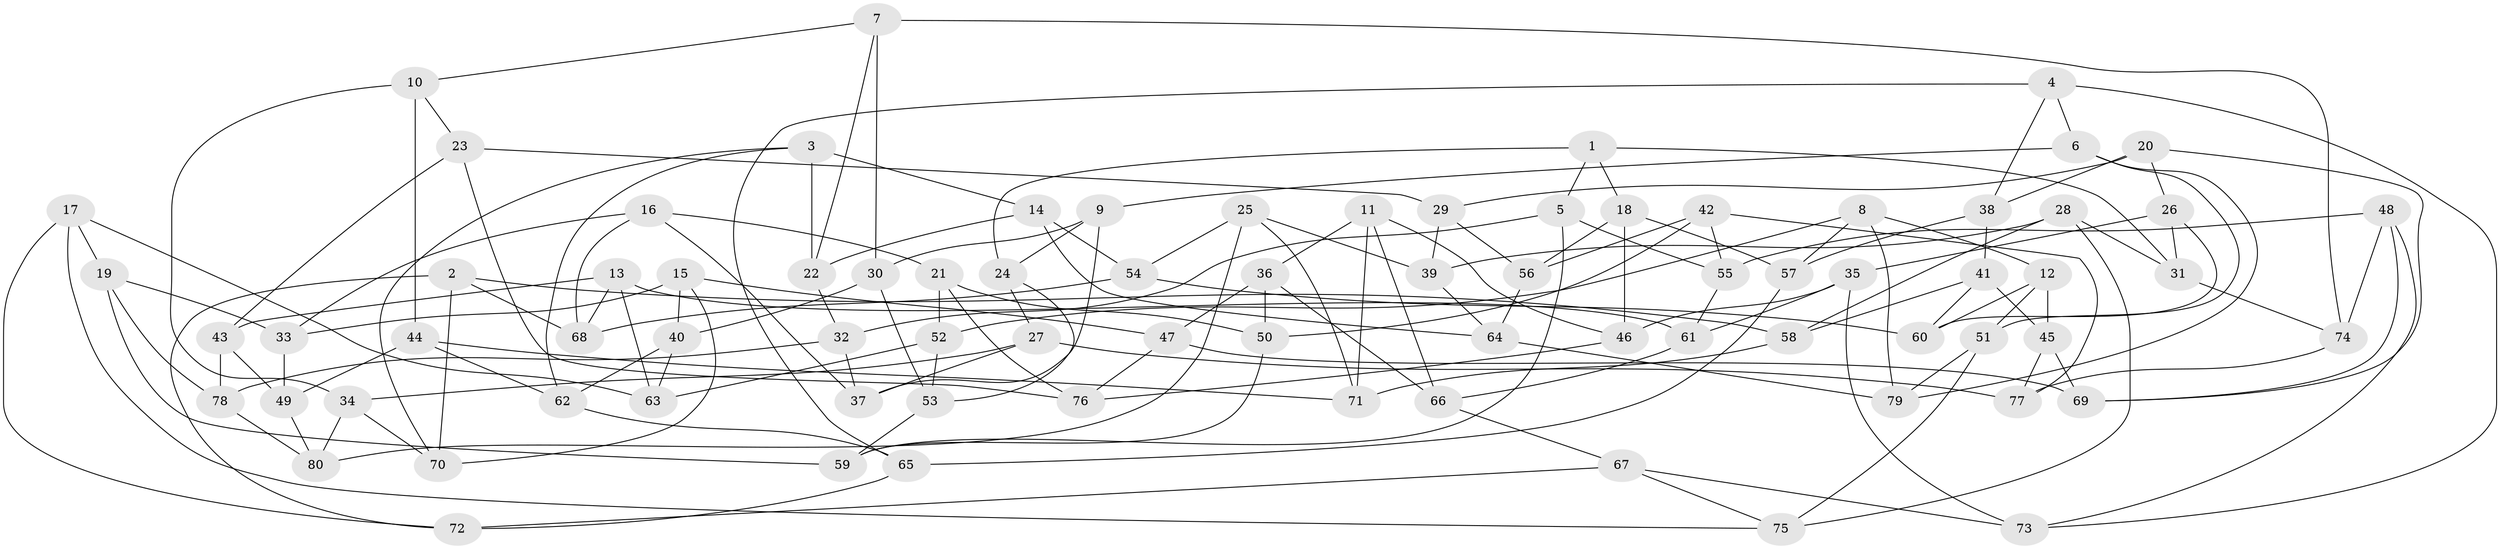 // coarse degree distribution, {4: 0.32653061224489793, 6: 0.5510204081632653, 3: 0.04081632653061224, 5: 0.08163265306122448}
// Generated by graph-tools (version 1.1) at 2025/52/02/27/25 19:52:34]
// undirected, 80 vertices, 160 edges
graph export_dot {
graph [start="1"]
  node [color=gray90,style=filled];
  1;
  2;
  3;
  4;
  5;
  6;
  7;
  8;
  9;
  10;
  11;
  12;
  13;
  14;
  15;
  16;
  17;
  18;
  19;
  20;
  21;
  22;
  23;
  24;
  25;
  26;
  27;
  28;
  29;
  30;
  31;
  32;
  33;
  34;
  35;
  36;
  37;
  38;
  39;
  40;
  41;
  42;
  43;
  44;
  45;
  46;
  47;
  48;
  49;
  50;
  51;
  52;
  53;
  54;
  55;
  56;
  57;
  58;
  59;
  60;
  61;
  62;
  63;
  64;
  65;
  66;
  67;
  68;
  69;
  70;
  71;
  72;
  73;
  74;
  75;
  76;
  77;
  78;
  79;
  80;
  1 -- 5;
  1 -- 31;
  1 -- 24;
  1 -- 18;
  2 -- 58;
  2 -- 68;
  2 -- 70;
  2 -- 72;
  3 -- 70;
  3 -- 62;
  3 -- 22;
  3 -- 14;
  4 -- 65;
  4 -- 38;
  4 -- 6;
  4 -- 73;
  5 -- 55;
  5 -- 59;
  5 -- 32;
  6 -- 79;
  6 -- 51;
  6 -- 9;
  7 -- 10;
  7 -- 74;
  7 -- 30;
  7 -- 22;
  8 -- 52;
  8 -- 57;
  8 -- 12;
  8 -- 79;
  9 -- 30;
  9 -- 37;
  9 -- 24;
  10 -- 23;
  10 -- 34;
  10 -- 44;
  11 -- 46;
  11 -- 36;
  11 -- 66;
  11 -- 71;
  12 -- 60;
  12 -- 45;
  12 -- 51;
  13 -- 68;
  13 -- 43;
  13 -- 61;
  13 -- 63;
  14 -- 22;
  14 -- 64;
  14 -- 54;
  15 -- 70;
  15 -- 40;
  15 -- 33;
  15 -- 47;
  16 -- 33;
  16 -- 68;
  16 -- 37;
  16 -- 21;
  17 -- 75;
  17 -- 72;
  17 -- 63;
  17 -- 19;
  18 -- 46;
  18 -- 56;
  18 -- 57;
  19 -- 59;
  19 -- 78;
  19 -- 33;
  20 -- 26;
  20 -- 69;
  20 -- 29;
  20 -- 38;
  21 -- 50;
  21 -- 76;
  21 -- 52;
  22 -- 32;
  23 -- 43;
  23 -- 29;
  23 -- 76;
  24 -- 53;
  24 -- 27;
  25 -- 54;
  25 -- 39;
  25 -- 80;
  25 -- 71;
  26 -- 60;
  26 -- 35;
  26 -- 31;
  27 -- 34;
  27 -- 77;
  27 -- 37;
  28 -- 31;
  28 -- 58;
  28 -- 75;
  28 -- 39;
  29 -- 39;
  29 -- 56;
  30 -- 53;
  30 -- 40;
  31 -- 74;
  32 -- 37;
  32 -- 78;
  33 -- 49;
  34 -- 80;
  34 -- 70;
  35 -- 46;
  35 -- 73;
  35 -- 61;
  36 -- 47;
  36 -- 66;
  36 -- 50;
  38 -- 57;
  38 -- 41;
  39 -- 64;
  40 -- 63;
  40 -- 62;
  41 -- 58;
  41 -- 45;
  41 -- 60;
  42 -- 50;
  42 -- 77;
  42 -- 56;
  42 -- 55;
  43 -- 49;
  43 -- 78;
  44 -- 62;
  44 -- 49;
  44 -- 71;
  45 -- 77;
  45 -- 69;
  46 -- 76;
  47 -- 76;
  47 -- 69;
  48 -- 69;
  48 -- 74;
  48 -- 55;
  48 -- 73;
  49 -- 80;
  50 -- 59;
  51 -- 75;
  51 -- 79;
  52 -- 63;
  52 -- 53;
  53 -- 59;
  54 -- 60;
  54 -- 68;
  55 -- 61;
  56 -- 64;
  57 -- 65;
  58 -- 71;
  61 -- 66;
  62 -- 65;
  64 -- 79;
  65 -- 72;
  66 -- 67;
  67 -- 75;
  67 -- 73;
  67 -- 72;
  74 -- 77;
  78 -- 80;
}
